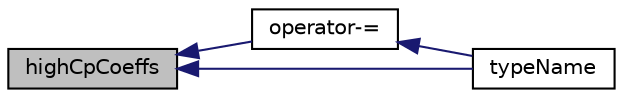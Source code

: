digraph "highCpCoeffs"
{
  bgcolor="transparent";
  edge [fontname="Helvetica",fontsize="10",labelfontname="Helvetica",labelfontsize="10"];
  node [fontname="Helvetica",fontsize="10",shape=record];
  rankdir="LR";
  Node173 [label="highCpCoeffs",height=0.2,width=0.4,color="black", fillcolor="grey75", style="filled", fontcolor="black"];
  Node173 -> Node174 [dir="back",color="midnightblue",fontsize="10",style="solid",fontname="Helvetica"];
  Node174 [label="operator-=",height=0.2,width=0.4,color="black",URL="$a31733.html#a106463e36ba9193a64f372d6aa64b5ca"];
  Node174 -> Node175 [dir="back",color="midnightblue",fontsize="10",style="solid",fontname="Helvetica"];
  Node175 [label="typeName",height=0.2,width=0.4,color="black",URL="$a31733.html#a561f535eabff4d94fd999c48df4443bd",tooltip="Return the instantiated type name. "];
  Node173 -> Node175 [dir="back",color="midnightblue",fontsize="10",style="solid",fontname="Helvetica"];
}
